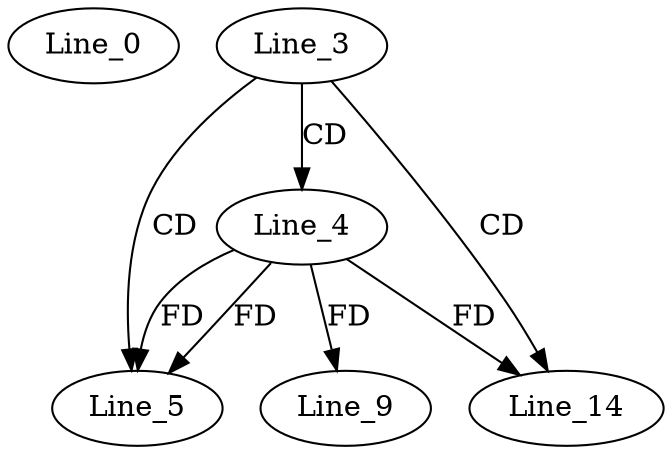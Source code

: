 digraph G {
  Line_0;
  Line_3;
  Line_4;
  Line_5;
  Line_5;
  Line_9;
  Line_14;
  Line_3 -> Line_4 [ label="CD" ];
  Line_3 -> Line_5 [ label="CD" ];
  Line_4 -> Line_5 [ label="FD" ];
  Line_4 -> Line_5 [ label="FD" ];
  Line_4 -> Line_9 [ label="FD" ];
  Line_3 -> Line_14 [ label="CD" ];
  Line_4 -> Line_14 [ label="FD" ];
}
